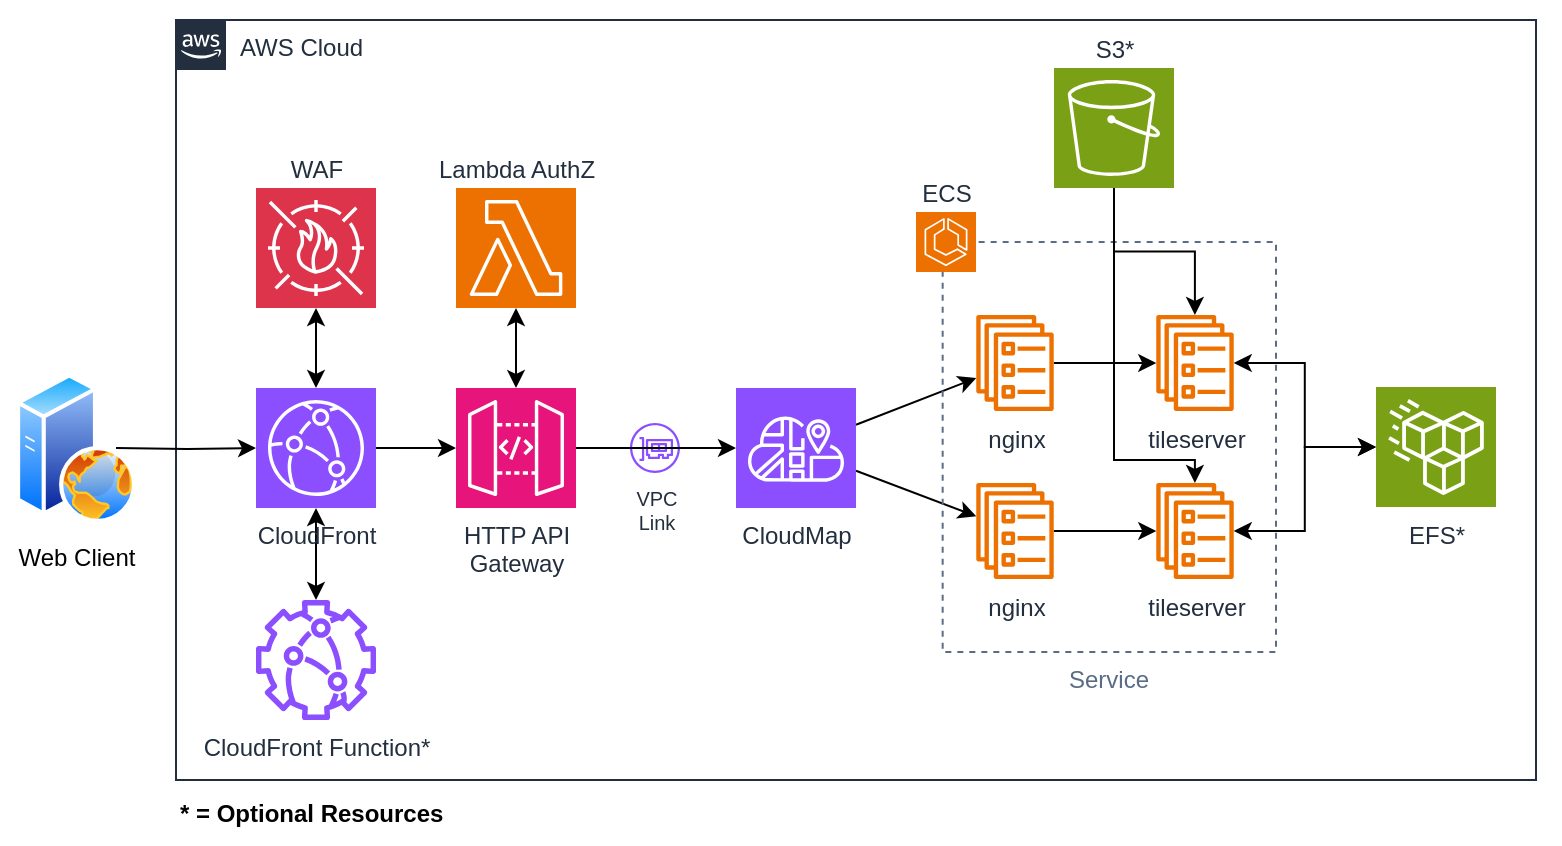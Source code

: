 <mxfile>
    <diagram name="Page-1" id="ssyhXE8zXFuyx1_GPbaQ">
        <mxGraphModel dx="1932" dy="492" grid="1" gridSize="10" guides="1" tooltips="1" connect="1" arrows="1" fold="1" page="1" pageScale="1" pageWidth="827" pageHeight="1169" math="0" shadow="0">
            <root>
                <mxCell id="0"/>
                <mxCell id="1" parent="0"/>
                <mxCell id="mAsq_2kWWvZle1EJRHJe-20" value="" style="swimlane;startSize=0;fillStyle=solid;strokeColor=none;" parent="1" vertex="1">
                    <mxGeometry x="-200" y="120" width="780" height="420" as="geometry">
                        <mxRectangle x="-200" y="120" width="50" height="40" as="alternateBounds"/>
                    </mxGeometry>
                </mxCell>
                <mxCell id="w02jJaq6AMjeTlA0ncgU-1" value="Web Client" style="image;aspect=fixed;perimeter=ellipsePerimeter;html=1;align=center;shadow=0;dashed=0;spacingTop=3;image=img/lib/active_directory/web_server.svg;" parent="mAsq_2kWWvZle1EJRHJe-20" vertex="1">
                    <mxGeometry x="8" y="186.5" width="60" height="75" as="geometry"/>
                </mxCell>
                <mxCell id="w02jJaq6AMjeTlA0ncgU-2" value="* = Optional Resources" style="text;html=1;align=left;verticalAlign=middle;rounded=0;fontStyle=1;fontSize=12;whiteSpace=wrap;" parent="mAsq_2kWWvZle1EJRHJe-20" vertex="1">
                    <mxGeometry x="88" y="392" width="680" height="30" as="geometry"/>
                </mxCell>
                <mxCell id="YcPO-NXU68Z41jzEnlzY-1" value="AWS Cloud" style="points=[[0,0],[0.25,0],[0.5,0],[0.75,0],[1,0],[1,0.25],[1,0.5],[1,0.75],[1,1],[0.75,1],[0.5,1],[0.25,1],[0,1],[0,0.75],[0,0.5],[0,0.25]];outlineConnect=0;gradientColor=none;html=1;whiteSpace=wrap;fontSize=12;fontStyle=0;container=1;pointerEvents=0;collapsible=0;recursiveResize=0;shape=mxgraph.aws4.group;grIcon=mxgraph.aws4.group_aws_cloud_alt;strokeColor=#232F3E;fillColor=none;verticalAlign=top;align=left;spacingLeft=30;fontColor=#232F3E;dashed=0;" parent="mAsq_2kWWvZle1EJRHJe-20" vertex="1">
                    <mxGeometry x="88" y="10" width="680" height="380" as="geometry"/>
                </mxCell>
                <mxCell id="YcPO-NXU68Z41jzEnlzY-9" value="" style="edgeStyle=orthogonalEdgeStyle;rounded=0;orthogonalLoop=1;jettySize=auto;html=1;" parent="YcPO-NXU68Z41jzEnlzY-1" source="YcPO-NXU68Z41jzEnlzY-3" target="YcPO-NXU68Z41jzEnlzY-8" edge="1">
                    <mxGeometry relative="1" as="geometry"/>
                </mxCell>
                <mxCell id="mAsq_2kWWvZle1EJRHJe-18" style="edgeStyle=orthogonalEdgeStyle;rounded=0;orthogonalLoop=1;jettySize=auto;html=1;startArrow=classic;startFill=1;" parent="YcPO-NXU68Z41jzEnlzY-1" source="YcPO-NXU68Z41jzEnlzY-3" target="mAsq_2kWWvZle1EJRHJe-17" edge="1">
                    <mxGeometry relative="1" as="geometry"/>
                </mxCell>
                <mxCell id="YcPO-NXU68Z41jzEnlzY-3" value="CloudFront" style="sketch=0;points=[[0,0,0],[0.25,0,0],[0.5,0,0],[0.75,0,0],[1,0,0],[0,1,0],[0.25,1,0],[0.5,1,0],[0.75,1,0],[1,1,0],[0,0.25,0],[0,0.5,0],[0,0.75,0],[1,0.25,0],[1,0.5,0],[1,0.75,0]];outlineConnect=0;fontColor=#232F3E;fillColor=#8C4FFF;strokeColor=#ffffff;dashed=0;verticalLabelPosition=bottom;verticalAlign=top;align=center;html=1;fontSize=12;fontStyle=0;aspect=fixed;shape=mxgraph.aws4.resourceIcon;resIcon=mxgraph.aws4.cloudfront;" parent="YcPO-NXU68Z41jzEnlzY-1" vertex="1">
                    <mxGeometry x="40" y="184" width="60" height="60" as="geometry"/>
                </mxCell>
                <mxCell id="YcPO-NXU68Z41jzEnlzY-7" value="" style="edgeStyle=orthogonalEdgeStyle;rounded=0;orthogonalLoop=1;jettySize=auto;html=1;startArrow=classic;startFill=1;" parent="YcPO-NXU68Z41jzEnlzY-1" source="YcPO-NXU68Z41jzEnlzY-6" target="YcPO-NXU68Z41jzEnlzY-3" edge="1">
                    <mxGeometry relative="1" as="geometry"/>
                </mxCell>
                <mxCell id="YcPO-NXU68Z41jzEnlzY-6" value="WAF" style="sketch=0;points=[[0,0,0],[0.25,0,0],[0.5,0,0],[0.75,0,0],[1,0,0],[0,1,0],[0.25,1,0],[0.5,1,0],[0.75,1,0],[1,1,0],[0,0.25,0],[0,0.5,0],[0,0.75,0],[1,0.25,0],[1,0.5,0],[1,0.75,0]];outlineConnect=0;fontColor=#232F3E;fillColor=#DD344C;strokeColor=#ffffff;dashed=0;verticalLabelPosition=top;verticalAlign=bottom;align=center;html=1;fontSize=12;fontStyle=0;aspect=fixed;shape=mxgraph.aws4.resourceIcon;resIcon=mxgraph.aws4.waf;labelPosition=center;" parent="YcPO-NXU68Z41jzEnlzY-1" vertex="1">
                    <mxGeometry x="40" y="84" width="60" height="60" as="geometry"/>
                </mxCell>
                <mxCell id="YcPO-NXU68Z41jzEnlzY-8" value="HTTP API&lt;div&gt;Gateway&lt;/div&gt;" style="sketch=0;points=[[0,0,0],[0.25,0,0],[0.5,0,0],[0.75,0,0],[1,0,0],[0,1,0],[0.25,1,0],[0.5,1,0],[0.75,1,0],[1,1,0],[0,0.25,0],[0,0.5,0],[0,0.75,0],[1,0.25,0],[1,0.5,0],[1,0.75,0]];outlineConnect=0;fontColor=#232F3E;fillColor=#E7157B;strokeColor=#ffffff;dashed=0;verticalLabelPosition=bottom;verticalAlign=top;align=center;html=1;fontSize=12;fontStyle=0;aspect=fixed;shape=mxgraph.aws4.resourceIcon;resIcon=mxgraph.aws4.api_gateway;" parent="YcPO-NXU68Z41jzEnlzY-1" vertex="1">
                    <mxGeometry x="140" y="184" width="60" height="60" as="geometry"/>
                </mxCell>
                <mxCell id="YcPO-NXU68Z41jzEnlzY-10" value="VPC&lt;div&gt;Link&lt;/div&gt;" style="sketch=0;outlineConnect=0;fontColor=#232F3E;gradientColor=none;fillColor=#8C4FFF;strokeColor=none;dashed=0;verticalLabelPosition=bottom;verticalAlign=top;align=center;html=1;fontSize=10;fontStyle=0;aspect=fixed;pointerEvents=1;shape=mxgraph.aws4.elastic_network_interface;" parent="YcPO-NXU68Z41jzEnlzY-1" vertex="1">
                    <mxGeometry x="227" y="201.5" width="25" height="25" as="geometry"/>
                </mxCell>
                <mxCell id="MEcsz4AJAZuNsENono8n-10" value="Lambda AuthZ" style="sketch=0;points=[[0,0,0],[0.25,0,0],[0.5,0,0],[0.75,0,0],[1,0,0],[0,1,0],[0.25,1,0],[0.5,1,0],[0.75,1,0],[1,1,0],[0,0.25,0],[0,0.5,0],[0,0.75,0],[1,0.25,0],[1,0.5,0],[1,0.75,0]];outlineConnect=0;fontColor=#232F3E;fillColor=#ED7100;strokeColor=#ffffff;dashed=0;verticalLabelPosition=top;verticalAlign=bottom;align=center;html=1;fontSize=12;fontStyle=0;aspect=fixed;shape=mxgraph.aws4.resourceIcon;resIcon=mxgraph.aws4.lambda;labelPosition=center;" parent="YcPO-NXU68Z41jzEnlzY-1" vertex="1">
                    <mxGeometry x="140" y="84" width="60" height="60" as="geometry"/>
                </mxCell>
                <mxCell id="MEcsz4AJAZuNsENono8n-11" style="edgeStyle=orthogonalEdgeStyle;rounded=0;orthogonalLoop=1;jettySize=auto;html=1;entryX=0.5;entryY=0;entryDx=0;entryDy=0;entryPerimeter=0;startArrow=classic;startFill=1;" parent="YcPO-NXU68Z41jzEnlzY-1" source="MEcsz4AJAZuNsENono8n-10" target="YcPO-NXU68Z41jzEnlzY-8" edge="1">
                    <mxGeometry relative="1" as="geometry"/>
                </mxCell>
                <mxCell id="MEcsz4AJAZuNsENono8n-13" value="" style="edgeStyle=orthogonalEdgeStyle;rounded=0;orthogonalLoop=1;jettySize=auto;html=1;entryX=0;entryY=0.5;entryDx=0;entryDy=0;" parent="YcPO-NXU68Z41jzEnlzY-1" source="YcPO-NXU68Z41jzEnlzY-8" target="MEcsz4AJAZuNsENono8n-12" edge="1">
                    <mxGeometry relative="1" as="geometry">
                        <mxPoint x="120" y="374" as="sourcePoint"/>
                        <mxPoint x="320" y="374" as="targetPoint"/>
                    </mxGeometry>
                </mxCell>
                <mxCell id="2" style="edgeStyle=none;html=1;" edge="1" parent="YcPO-NXU68Z41jzEnlzY-1" source="MEcsz4AJAZuNsENono8n-12" target="mAsq_2kWWvZle1EJRHJe-7">
                    <mxGeometry relative="1" as="geometry"/>
                </mxCell>
                <mxCell id="3" style="edgeStyle=none;html=1;" edge="1" parent="YcPO-NXU68Z41jzEnlzY-1" source="MEcsz4AJAZuNsENono8n-12" target="mAsq_2kWWvZle1EJRHJe-8">
                    <mxGeometry relative="1" as="geometry"/>
                </mxCell>
                <mxCell id="MEcsz4AJAZuNsENono8n-12" value="CloudMap" style="sketch=0;points=[[0,0,0],[0.25,0,0],[0.5,0,0],[0.75,0,0],[1,0,0],[0,1,0],[0.25,1,0],[0.5,1,0],[0.75,1,0],[1,1,0],[0,0.25,0],[0,0.5,0],[0,0.75,0],[1,0.25,0],[1,0.5,0],[1,0.75,0]];outlineConnect=0;fontColor=#232F3E;fillColor=#8C4FFF;strokeColor=#ffffff;dashed=0;verticalLabelPosition=bottom;verticalAlign=top;align=center;html=1;fontSize=12;fontStyle=0;aspect=fixed;shape=mxgraph.aws4.resourceIcon;resIcon=mxgraph.aws4.cloud_map;" parent="YcPO-NXU68Z41jzEnlzY-1" vertex="1">
                    <mxGeometry x="280" y="184" width="60" height="60" as="geometry"/>
                </mxCell>
                <mxCell id="mAsq_2kWWvZle1EJRHJe-1" value="EFS*" style="sketch=0;points=[[0,0,0],[0.25,0,0],[0.5,0,0],[0.75,0,0],[1,0,0],[0,1,0],[0.25,1,0],[0.5,1,0],[0.75,1,0],[1,1,0],[0,0.25,0],[0,0.5,0],[0,0.75,0],[1,0.25,0],[1,0.5,0],[1,0.75,0]];outlineConnect=0;fontColor=#232F3E;fillColor=#7AA116;strokeColor=#ffffff;dashed=0;verticalLabelPosition=bottom;verticalAlign=top;align=center;html=1;fontSize=12;fontStyle=0;aspect=fixed;shape=mxgraph.aws4.resourceIcon;resIcon=mxgraph.aws4.efs_standard;" parent="YcPO-NXU68Z41jzEnlzY-1" vertex="1">
                    <mxGeometry x="600" y="183.5" width="60" height="60" as="geometry"/>
                </mxCell>
                <mxCell id="mAsq_2kWWvZle1EJRHJe-4" value="S3*" style="sketch=0;points=[[0,0,0],[0.25,0,0],[0.5,0,0],[0.75,0,0],[1,0,0],[0,1,0],[0.25,1,0],[0.5,1,0],[0.75,1,0],[1,1,0],[0,0.25,0],[0,0.5,0],[0,0.75,0],[1,0.25,0],[1,0.5,0],[1,0.75,0]];outlineConnect=0;fontColor=#232F3E;fillColor=#7AA116;strokeColor=#ffffff;dashed=0;verticalLabelPosition=top;verticalAlign=bottom;align=center;html=1;fontSize=12;fontStyle=0;aspect=fixed;shape=mxgraph.aws4.resourceIcon;resIcon=mxgraph.aws4.s3;labelPosition=center;" parent="YcPO-NXU68Z41jzEnlzY-1" vertex="1">
                    <mxGeometry x="439" y="24" width="60" height="60" as="geometry"/>
                </mxCell>
                <mxCell id="MEcsz4AJAZuNsENono8n-1" value="Service" style="fillColor=none;strokeColor=#5A6C86;dashed=1;verticalAlign=top;fontStyle=0;fontColor=#5A6C86;whiteSpace=wrap;html=1;container=0;labelPosition=center;verticalLabelPosition=bottom;align=center;" parent="YcPO-NXU68Z41jzEnlzY-1" vertex="1">
                    <mxGeometry x="383.33" y="111" width="166.67" height="205" as="geometry"/>
                </mxCell>
                <mxCell id="MEcsz4AJAZuNsENono8n-3" value="ECS" style="sketch=0;points=[[0,0,0],[0.25,0,0],[0.5,0,0],[0.75,0,0],[1,0,0],[0,1,0],[0.25,1,0],[0.5,1,0],[0.75,1,0],[1,1,0],[0,0.25,0],[0,0.5,0],[0,0.75,0],[1,0.25,0],[1,0.5,0],[1,0.75,0]];outlineConnect=0;fontColor=#232F3E;fillColor=#ED7100;strokeColor=#ffffff;dashed=0;verticalLabelPosition=top;verticalAlign=bottom;align=center;html=1;fontSize=12;fontStyle=0;aspect=fixed;shape=mxgraph.aws4.resourceIcon;resIcon=mxgraph.aws4.ecs;container=0;labelPosition=center;" parent="YcPO-NXU68Z41jzEnlzY-1" vertex="1">
                    <mxGeometry x="370" y="96" width="30" height="30" as="geometry"/>
                </mxCell>
                <mxCell id="mAsq_2kWWvZle1EJRHJe-12" style="edgeStyle=orthogonalEdgeStyle;rounded=0;orthogonalLoop=1;jettySize=auto;html=1;startArrow=classic;startFill=1;endArrow=none;" parent="YcPO-NXU68Z41jzEnlzY-1" source="MEcsz4AJAZuNsENono8n-5" target="mAsq_2kWWvZle1EJRHJe-4" edge="1">
                    <mxGeometry relative="1" as="geometry"/>
                </mxCell>
                <mxCell id="mAsq_2kWWvZle1EJRHJe-14" style="edgeStyle=orthogonalEdgeStyle;rounded=0;orthogonalLoop=1;jettySize=auto;html=1;startArrow=classic;startFill=1;" parent="YcPO-NXU68Z41jzEnlzY-1" source="MEcsz4AJAZuNsENono8n-5" target="mAsq_2kWWvZle1EJRHJe-1" edge="1">
                    <mxGeometry relative="1" as="geometry"/>
                </mxCell>
                <mxCell id="MEcsz4AJAZuNsENono8n-5" value="tileserver" style="sketch=0;outlineConnect=0;fontColor=#232F3E;gradientColor=none;fillColor=#ED7100;strokeColor=none;dashed=0;verticalLabelPosition=bottom;verticalAlign=top;align=center;html=1;fontSize=12;fontStyle=0;aspect=fixed;pointerEvents=1;shape=mxgraph.aws4.ecs_service;container=0;" parent="YcPO-NXU68Z41jzEnlzY-1" vertex="1">
                    <mxGeometry x="490" y="147.5" width="39" height="48" as="geometry"/>
                </mxCell>
                <mxCell id="MEcsz4AJAZuNsENono8n-7" value="tileserver" style="sketch=0;outlineConnect=0;fontColor=#232F3E;gradientColor=none;fillColor=#ED7100;strokeColor=none;dashed=0;verticalLabelPosition=bottom;verticalAlign=top;align=center;html=1;fontSize=12;fontStyle=0;aspect=fixed;pointerEvents=1;shape=mxgraph.aws4.ecs_service;container=0;" parent="YcPO-NXU68Z41jzEnlzY-1" vertex="1">
                    <mxGeometry x="490" y="231.5" width="39" height="48" as="geometry"/>
                </mxCell>
                <mxCell id="mAsq_2kWWvZle1EJRHJe-9" style="edgeStyle=orthogonalEdgeStyle;rounded=0;orthogonalLoop=1;jettySize=auto;html=1;" parent="YcPO-NXU68Z41jzEnlzY-1" source="mAsq_2kWWvZle1EJRHJe-7" target="MEcsz4AJAZuNsENono8n-5" edge="1">
                    <mxGeometry relative="1" as="geometry"/>
                </mxCell>
                <mxCell id="mAsq_2kWWvZle1EJRHJe-7" value="nginx" style="sketch=0;outlineConnect=0;fontColor=#232F3E;gradientColor=none;fillColor=#ED7100;strokeColor=none;dashed=0;verticalLabelPosition=bottom;verticalAlign=top;align=center;html=1;fontSize=12;fontStyle=0;aspect=fixed;pointerEvents=1;shape=mxgraph.aws4.ecs_service;container=0;" parent="YcPO-NXU68Z41jzEnlzY-1" vertex="1">
                    <mxGeometry x="400" y="147.5" width="39" height="48" as="geometry"/>
                </mxCell>
                <mxCell id="mAsq_2kWWvZle1EJRHJe-10" style="edgeStyle=orthogonalEdgeStyle;rounded=0;orthogonalLoop=1;jettySize=auto;html=1;" parent="YcPO-NXU68Z41jzEnlzY-1" source="mAsq_2kWWvZle1EJRHJe-8" target="MEcsz4AJAZuNsENono8n-7" edge="1">
                    <mxGeometry relative="1" as="geometry"/>
                </mxCell>
                <mxCell id="mAsq_2kWWvZle1EJRHJe-8" value="nginx" style="sketch=0;outlineConnect=0;fontColor=#232F3E;gradientColor=none;fillColor=#ED7100;strokeColor=none;dashed=0;verticalLabelPosition=bottom;verticalAlign=top;align=center;html=1;fontSize=12;fontStyle=0;aspect=fixed;pointerEvents=1;shape=mxgraph.aws4.ecs_service;container=0;" parent="YcPO-NXU68Z41jzEnlzY-1" vertex="1">
                    <mxGeometry x="400" y="231.5" width="39" height="48" as="geometry"/>
                </mxCell>
                <mxCell id="mAsq_2kWWvZle1EJRHJe-13" style="edgeStyle=orthogonalEdgeStyle;rounded=0;orthogonalLoop=1;jettySize=auto;html=1;entryX=0.5;entryY=1;entryDx=0;entryDy=0;entryPerimeter=0;startArrow=classic;startFill=1;endArrow=none;" parent="YcPO-NXU68Z41jzEnlzY-1" source="MEcsz4AJAZuNsENono8n-7" target="mAsq_2kWWvZle1EJRHJe-4" edge="1">
                    <mxGeometry relative="1" as="geometry">
                        <Array as="points">
                            <mxPoint x="509" y="220"/>
                            <mxPoint x="469" y="220"/>
                        </Array>
                    </mxGeometry>
                </mxCell>
                <mxCell id="mAsq_2kWWvZle1EJRHJe-15" style="edgeStyle=orthogonalEdgeStyle;rounded=0;orthogonalLoop=1;jettySize=auto;html=1;entryX=0;entryY=0.5;entryDx=0;entryDy=0;entryPerimeter=0;startArrow=classic;startFill=1;" parent="YcPO-NXU68Z41jzEnlzY-1" source="MEcsz4AJAZuNsENono8n-7" target="mAsq_2kWWvZle1EJRHJe-1" edge="1">
                    <mxGeometry relative="1" as="geometry"/>
                </mxCell>
                <mxCell id="mAsq_2kWWvZle1EJRHJe-17" value="CloudFront Function*" style="sketch=0;outlineConnect=0;fontColor=#232F3E;gradientColor=none;fillColor=#8C4FFF;strokeColor=none;dashed=0;verticalLabelPosition=bottom;verticalAlign=top;align=center;html=1;fontSize=12;fontStyle=0;aspect=fixed;pointerEvents=1;shape=mxgraph.aws4.cloudfront_functions;" parent="YcPO-NXU68Z41jzEnlzY-1" vertex="1">
                    <mxGeometry x="40" y="290" width="60" height="60" as="geometry"/>
                </mxCell>
                <mxCell id="mAsq_2kWWvZle1EJRHJe-24" style="edgeStyle=orthogonalEdgeStyle;rounded=0;orthogonalLoop=1;jettySize=auto;html=1;" parent="mAsq_2kWWvZle1EJRHJe-20" target="YcPO-NXU68Z41jzEnlzY-3" edge="1">
                    <mxGeometry relative="1" as="geometry">
                        <mxPoint x="58" y="223.995" as="sourcePoint"/>
                    </mxGeometry>
                </mxCell>
            </root>
        </mxGraphModel>
    </diagram>
</mxfile>
